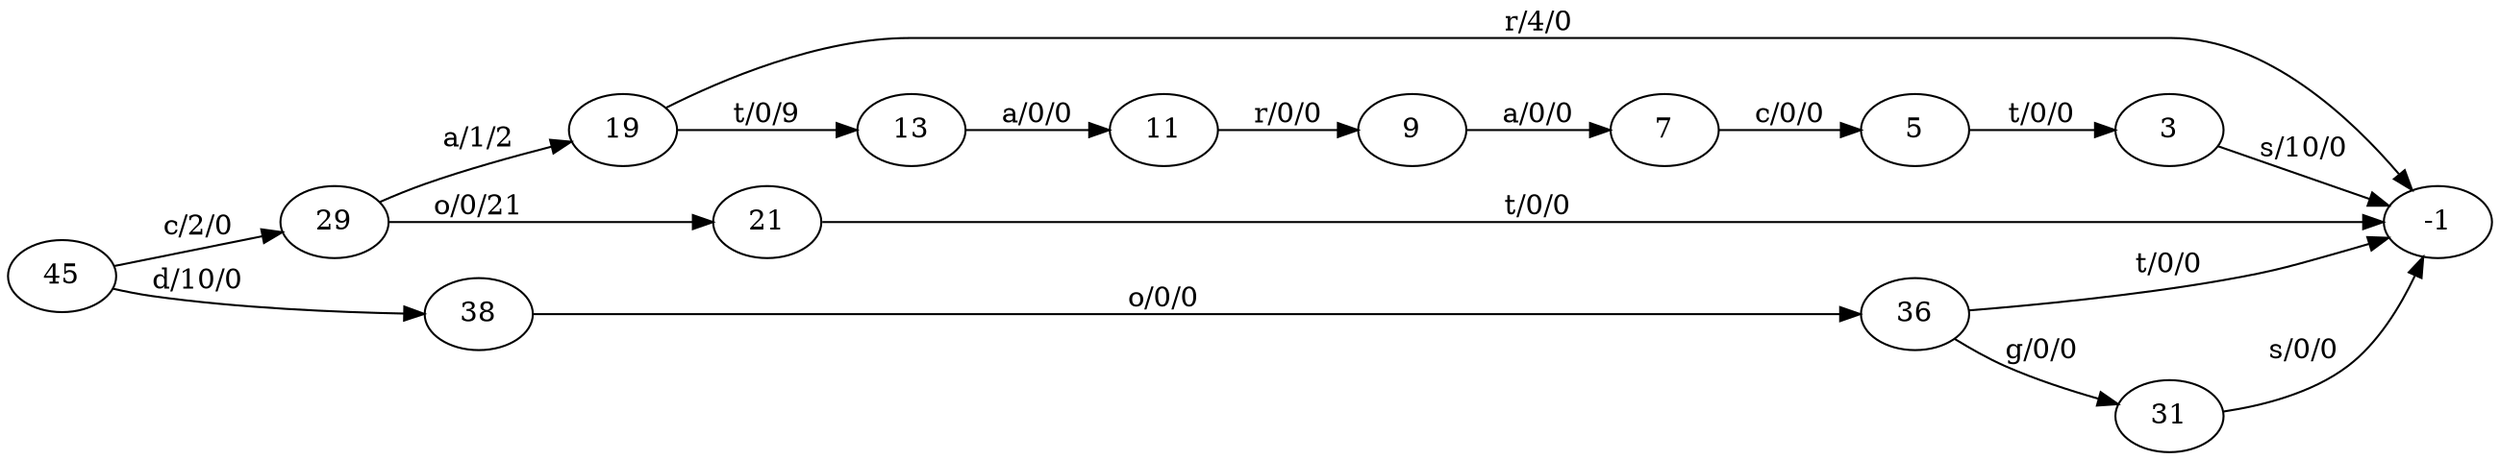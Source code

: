 digraph {
rankdir="LR"

"45" -> "29" [
            label="c/2/0"
          ]
          "29" -> "19" [
            label="a/1/2"
          ]
          "19" -> "-1" [
            label="r/4/0"
          ]
          "19" -> "13" [
            label="t/0/9"
          ]
          "13" -> "11" [
            label="a/0/0"
          ]
          "11" -> "9" [
            label="r/0/0"
          ]
          "9" -> "7" [
            label="a/0/0"
          ]
          "7" -> "5" [
            label="c/0/0"
          ]
          "5" -> "3" [
            label="t/0/0"
          ]
          "3" -> "-1" [
            label="s/10/0"
          ]
          "29" -> "21" [
            label="o/0/21"
          ]
          "21" -> "-1" [
            label="t/0/0"
          ]
          "45" -> "38" [
            label="d/10/0"
          ]
          "38" -> "36" [
            label="o/0/0"
          ]
          "36" -> "31" [
            label="g/0/0"
          ]
          "31" -> "-1" [
            label="s/0/0"
          ]
          "36" -> "-1" [
            label="t/0/0"
          ]
          }
